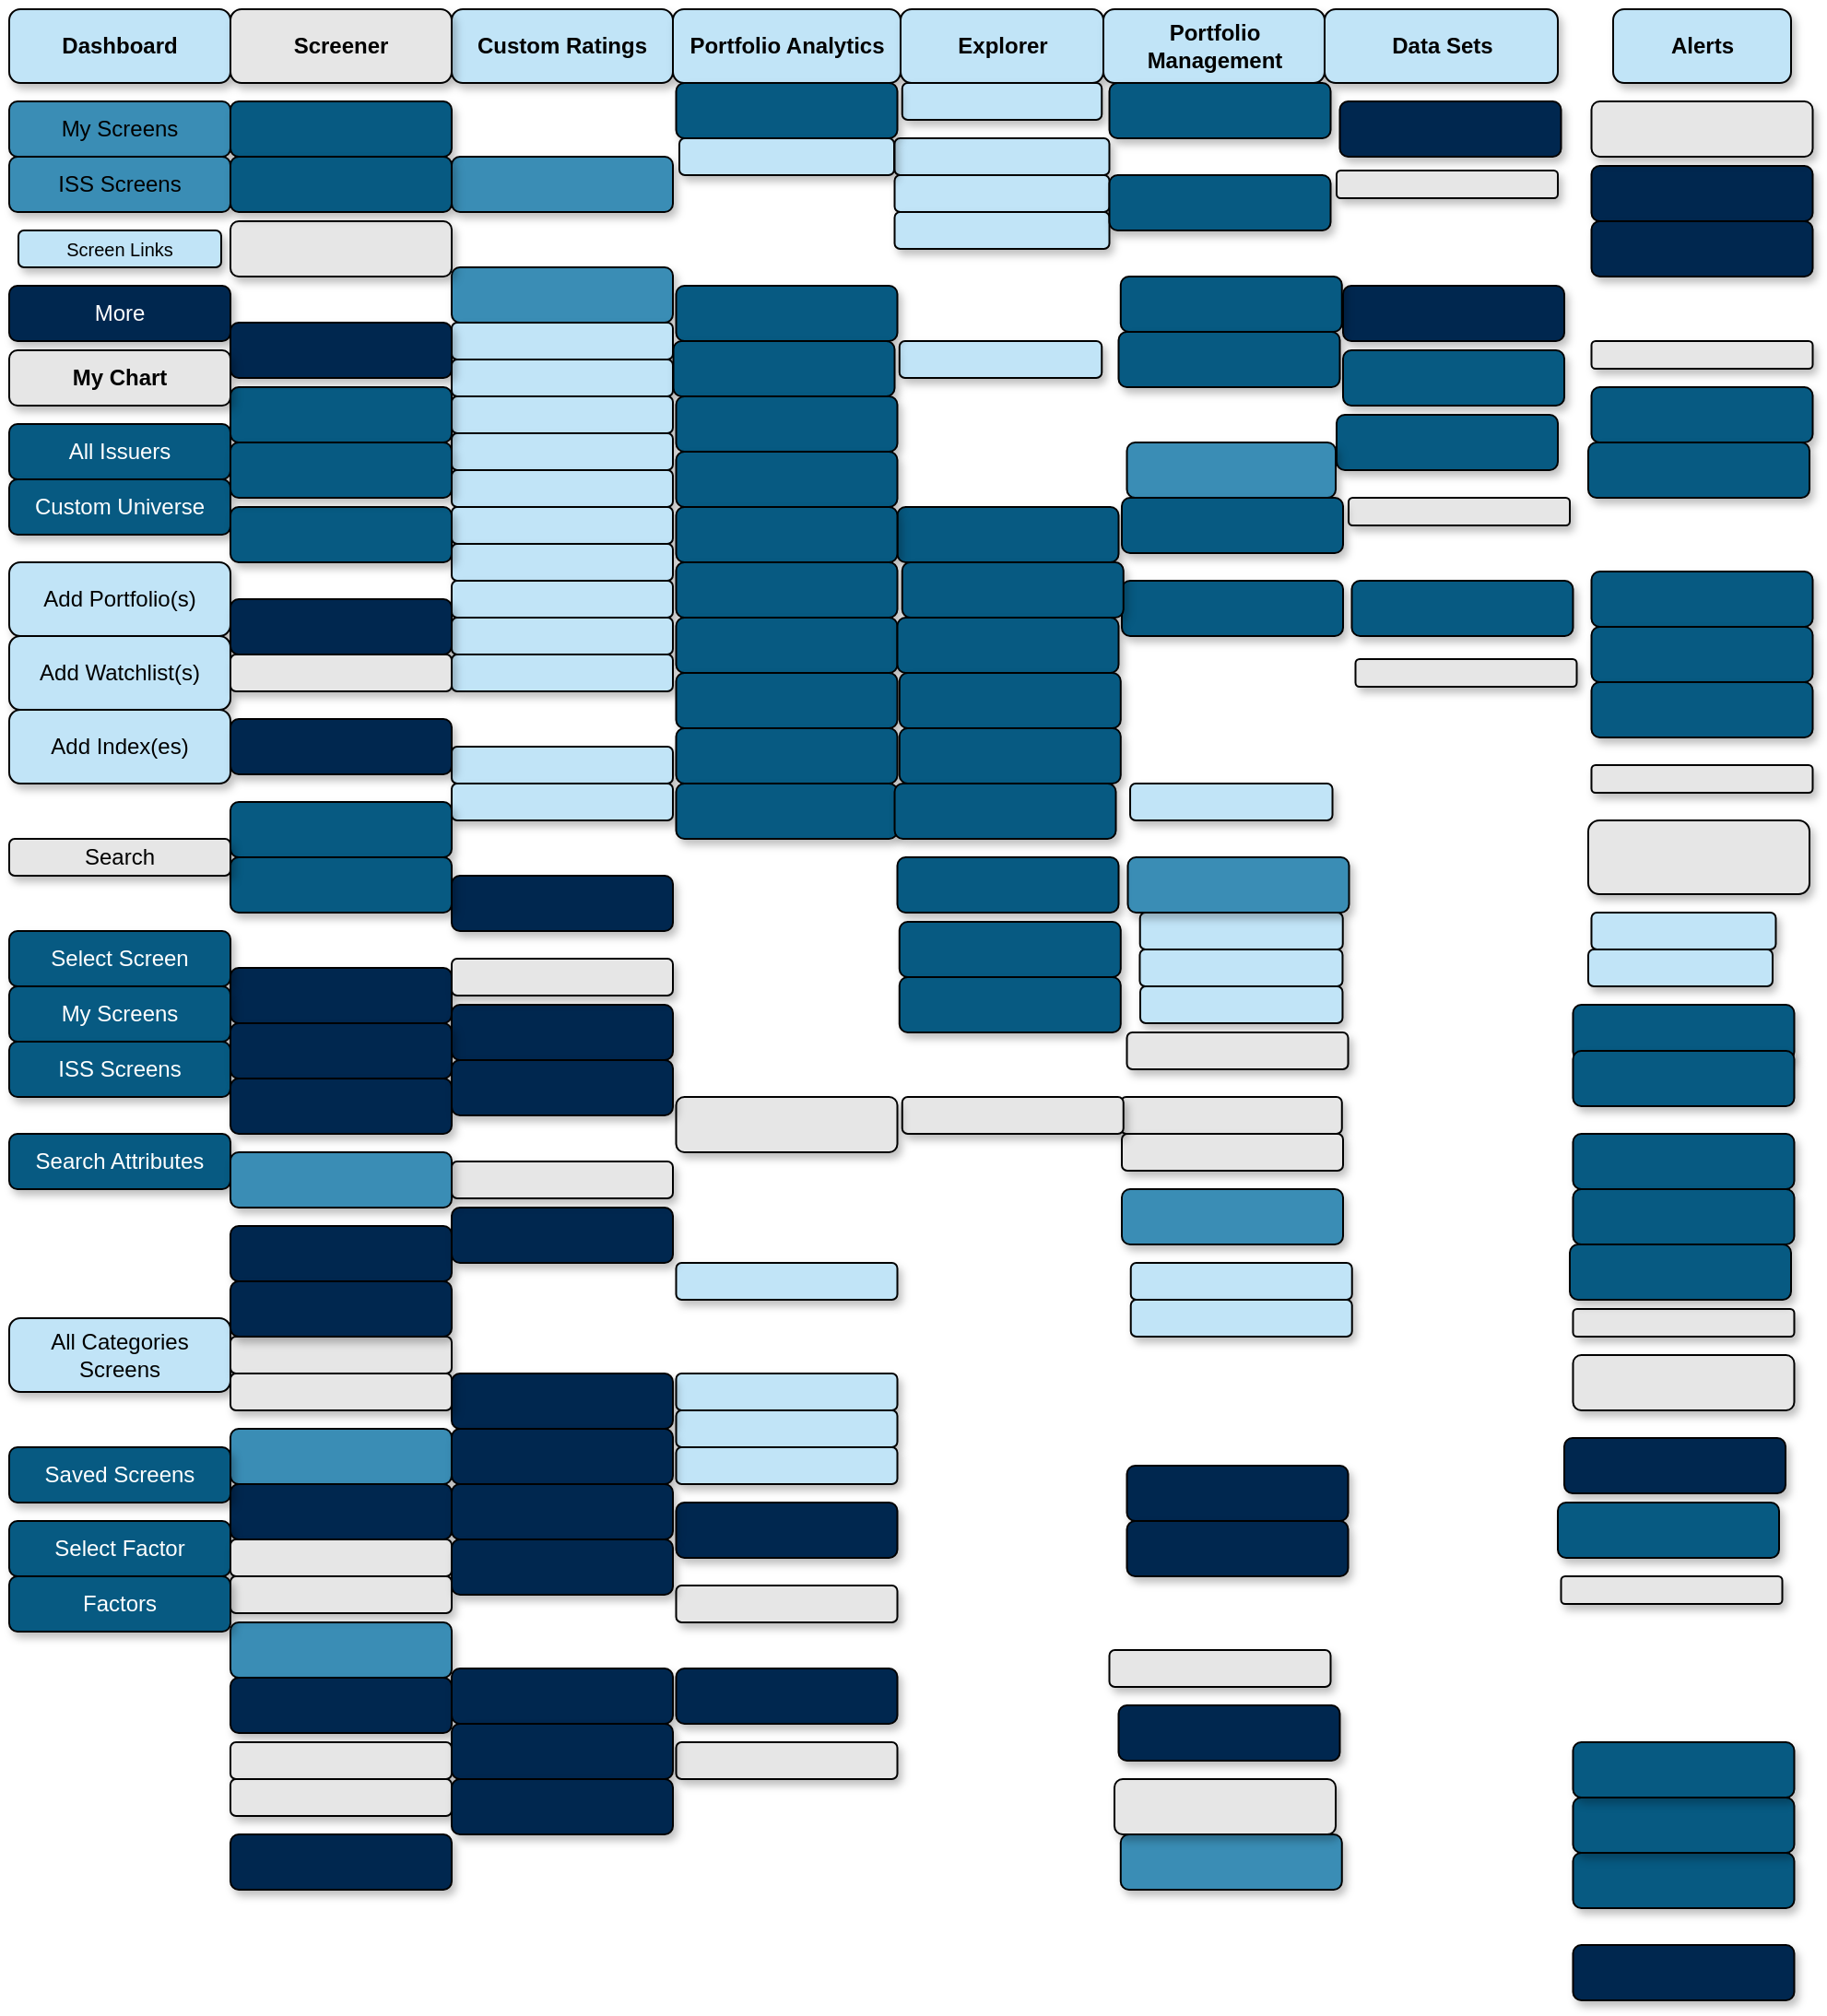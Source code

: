 <mxfile version="14.8.5" type="github">
  <diagram id="C5RBs43oDa-KdzZeNtuy" name="Page-1">
    <mxGraphModel dx="1138" dy="610" grid="1" gridSize="10" guides="1" tooltips="1" connect="1" arrows="1" fold="1" page="1" pageScale="1" pageWidth="827" pageHeight="1169" math="0" shadow="0">
      <root>
        <mxCell id="WIyWlLk6GJQsqaUBKTNV-0" />
        <mxCell id="WIyWlLk6GJQsqaUBKTNV-1" parent="WIyWlLk6GJQsqaUBKTNV-0" />
        <mxCell id="Q6NvDaof21Lmz1zF1uVE-48" value="" style="rounded=1;whiteSpace=wrap;html=1;shadow=1;fillColor=#3a8db5;" vertex="1" parent="WIyWlLk6GJQsqaUBKTNV-1">
          <mxGeometry x="260" y="160" width="120" height="30" as="geometry" />
        </mxCell>
        <mxCell id="Q6NvDaof21Lmz1zF1uVE-1" value="Dashboard" style="rounded=1;whiteSpace=wrap;html=1;fillColor=#c1e4f7;shadow=1;fontStyle=1" vertex="1" parent="WIyWlLk6GJQsqaUBKTNV-1">
          <mxGeometry x="20" y="20" width="120" height="40" as="geometry" />
        </mxCell>
        <mxCell id="Q6NvDaof21Lmz1zF1uVE-4" value="Custom Ratings" style="rounded=1;whiteSpace=wrap;html=1;fillColor=#c1e4f7;shadow=1;fontStyle=1" vertex="1" parent="WIyWlLk6GJQsqaUBKTNV-1">
          <mxGeometry x="260" y="20" width="120" height="40" as="geometry" />
        </mxCell>
        <mxCell id="Q6NvDaof21Lmz1zF1uVE-5" value="Portfolio Analytics" style="rounded=1;whiteSpace=wrap;html=1;fillColor=#c1e4f7;shadow=1;fontStyle=1" vertex="1" parent="WIyWlLk6GJQsqaUBKTNV-1">
          <mxGeometry x="380" y="20" width="123.5" height="40" as="geometry" />
        </mxCell>
        <mxCell id="Q6NvDaof21Lmz1zF1uVE-6" value="Explorer" style="rounded=1;whiteSpace=wrap;html=1;fillColor=#c1e4f7;shadow=1;fontStyle=1" vertex="1" parent="WIyWlLk6GJQsqaUBKTNV-1">
          <mxGeometry x="503.5" y="20" width="110" height="40" as="geometry" />
        </mxCell>
        <mxCell id="Q6NvDaof21Lmz1zF1uVE-7" value="Portfolio Management" style="rounded=1;whiteSpace=wrap;html=1;fillColor=#c1e4f7;shadow=1;fontStyle=1" vertex="1" parent="WIyWlLk6GJQsqaUBKTNV-1">
          <mxGeometry x="613.5" y="20" width="120" height="40" as="geometry" />
        </mxCell>
        <mxCell id="Q6NvDaof21Lmz1zF1uVE-8" value="Data Sets" style="rounded=1;whiteSpace=wrap;html=1;fillColor=#c1e4f7;shadow=1;fontStyle=1" vertex="1" parent="WIyWlLk6GJQsqaUBKTNV-1">
          <mxGeometry x="733.5" y="20" width="126.5" height="40" as="geometry" />
        </mxCell>
        <mxCell id="Q6NvDaof21Lmz1zF1uVE-9" value="Alerts" style="rounded=1;whiteSpace=wrap;html=1;fillColor=#c1e4f7;shadow=1;fontStyle=1" vertex="1" parent="WIyWlLk6GJQsqaUBKTNV-1">
          <mxGeometry x="890" y="20" width="96.5" height="40" as="geometry" />
        </mxCell>
        <mxCell id="Q6NvDaof21Lmz1zF1uVE-10" value="Screener" style="rounded=1;whiteSpace=wrap;html=1;shadow=1;fillColor=#E6E6E6;fontStyle=1" vertex="1" parent="WIyWlLk6GJQsqaUBKTNV-1">
          <mxGeometry x="140" y="20" width="120" height="40" as="geometry" />
        </mxCell>
        <mxCell id="Q6NvDaof21Lmz1zF1uVE-11" value="Add Portfolio(s)" style="rounded=1;whiteSpace=wrap;html=1;fillColor=#c1e4f7;shadow=1;" vertex="1" parent="WIyWlLk6GJQsqaUBKTNV-1">
          <mxGeometry x="20" y="320" width="120" height="40" as="geometry" />
        </mxCell>
        <mxCell id="Q6NvDaof21Lmz1zF1uVE-13" value="Add Watchlist(s)" style="rounded=1;whiteSpace=wrap;html=1;fillColor=#c1e4f7;shadow=1;" vertex="1" parent="WIyWlLk6GJQsqaUBKTNV-1">
          <mxGeometry x="20" y="360" width="120" height="40" as="geometry" />
        </mxCell>
        <mxCell id="Q6NvDaof21Lmz1zF1uVE-14" value="All Categories Screens" style="rounded=1;whiteSpace=wrap;html=1;fillColor=#c1e4f7;shadow=1;" vertex="1" parent="WIyWlLk6GJQsqaUBKTNV-1">
          <mxGeometry x="20" y="730" width="120" height="40" as="geometry" />
        </mxCell>
        <mxCell id="Q6NvDaof21Lmz1zF1uVE-15" value="Screen Links" style="rounded=1;whiteSpace=wrap;html=1;fillColor=#c1e4f7;shadow=1;fontSize=10;" vertex="1" parent="WIyWlLk6GJQsqaUBKTNV-1">
          <mxGeometry x="25" y="140" width="110" height="20" as="geometry" />
        </mxCell>
        <mxCell id="Q6NvDaof21Lmz1zF1uVE-16" value="" style="rounded=1;whiteSpace=wrap;html=1;fillColor=#c1e4f7;shadow=1;" vertex="1" parent="WIyWlLk6GJQsqaUBKTNV-1">
          <mxGeometry x="260" y="190" width="120" height="20" as="geometry" />
        </mxCell>
        <mxCell id="Q6NvDaof21Lmz1zF1uVE-17" value="" style="rounded=1;whiteSpace=wrap;html=1;fillColor=#c1e4f7;shadow=1;" vertex="1" parent="WIyWlLk6GJQsqaUBKTNV-1">
          <mxGeometry x="260" y="210" width="120" height="20" as="geometry" />
        </mxCell>
        <mxCell id="Q6NvDaof21Lmz1zF1uVE-20" value="" style="rounded=1;whiteSpace=wrap;html=1;fillColor=#c1e4f7;shadow=1;" vertex="1" parent="WIyWlLk6GJQsqaUBKTNV-1">
          <mxGeometry x="260" y="420" width="120" height="20" as="geometry" />
        </mxCell>
        <mxCell id="Q6NvDaof21Lmz1zF1uVE-27" value="" style="rounded=1;whiteSpace=wrap;html=1;fillColor=#c1e4f7;shadow=1;" vertex="1" parent="WIyWlLk6GJQsqaUBKTNV-1">
          <mxGeometry x="260" y="230" width="120" height="20" as="geometry" />
        </mxCell>
        <mxCell id="Q6NvDaof21Lmz1zF1uVE-26" value="" style="rounded=1;whiteSpace=wrap;html=1;fillColor=#c1e4f7;shadow=1;" vertex="1" parent="WIyWlLk6GJQsqaUBKTNV-1">
          <mxGeometry x="260" y="250" width="120" height="20" as="geometry" />
        </mxCell>
        <mxCell id="Q6NvDaof21Lmz1zF1uVE-18" value="" style="rounded=1;whiteSpace=wrap;html=1;fillColor=#c1e4f7;shadow=1;" vertex="1" parent="WIyWlLk6GJQsqaUBKTNV-1">
          <mxGeometry x="260" y="270" width="120" height="20" as="geometry" />
        </mxCell>
        <mxCell id="Q6NvDaof21Lmz1zF1uVE-25" value="" style="rounded=1;whiteSpace=wrap;html=1;fillColor=#c1e4f7;shadow=1;" vertex="1" parent="WIyWlLk6GJQsqaUBKTNV-1">
          <mxGeometry x="260" y="290" width="120" height="20" as="geometry" />
        </mxCell>
        <mxCell id="Q6NvDaof21Lmz1zF1uVE-24" value="" style="rounded=1;whiteSpace=wrap;html=1;fillColor=#c1e4f7;shadow=1;" vertex="1" parent="WIyWlLk6GJQsqaUBKTNV-1">
          <mxGeometry x="260" y="310" width="120" height="20" as="geometry" />
        </mxCell>
        <mxCell id="Q6NvDaof21Lmz1zF1uVE-23" value="" style="rounded=1;whiteSpace=wrap;html=1;fillColor=#c1e4f7;shadow=1;" vertex="1" parent="WIyWlLk6GJQsqaUBKTNV-1">
          <mxGeometry x="260" y="330" width="120" height="20" as="geometry" />
        </mxCell>
        <mxCell id="Q6NvDaof21Lmz1zF1uVE-22" value="" style="rounded=1;whiteSpace=wrap;html=1;fillColor=#c1e4f7;shadow=1;" vertex="1" parent="WIyWlLk6GJQsqaUBKTNV-1">
          <mxGeometry x="260" y="350" width="120" height="20" as="geometry" />
        </mxCell>
        <mxCell id="Q6NvDaof21Lmz1zF1uVE-21" value="" style="rounded=1;whiteSpace=wrap;html=1;fillColor=#c1e4f7;shadow=1;" vertex="1" parent="WIyWlLk6GJQsqaUBKTNV-1">
          <mxGeometry x="260" y="370" width="120" height="20" as="geometry" />
        </mxCell>
        <mxCell id="Q6NvDaof21Lmz1zF1uVE-31" value="" style="rounded=1;whiteSpace=wrap;html=1;fillColor=#c1e4f7;shadow=1;" vertex="1" parent="WIyWlLk6GJQsqaUBKTNV-1">
          <mxGeometry x="381.75" y="760" width="120" height="20" as="geometry" />
        </mxCell>
        <mxCell id="Q6NvDaof21Lmz1zF1uVE-32" value="" style="rounded=1;whiteSpace=wrap;html=1;fillColor=#c1e4f7;shadow=1;" vertex="1" parent="WIyWlLk6GJQsqaUBKTNV-1">
          <mxGeometry x="381.75" y="700" width="120" height="20" as="geometry" />
        </mxCell>
        <mxCell id="Q6NvDaof21Lmz1zF1uVE-30" value="" style="rounded=1;whiteSpace=wrap;html=1;fillColor=#c1e4f7;shadow=1;" vertex="1" parent="WIyWlLk6GJQsqaUBKTNV-1">
          <mxGeometry x="381.75" y="780" width="120" height="20" as="geometry" />
        </mxCell>
        <mxCell id="Q6NvDaof21Lmz1zF1uVE-29" value="" style="rounded=1;whiteSpace=wrap;html=1;fillColor=#c1e4f7;shadow=1;" vertex="1" parent="WIyWlLk6GJQsqaUBKTNV-1">
          <mxGeometry x="381.75" y="800" width="120" height="20" as="geometry" />
        </mxCell>
        <mxCell id="Q6NvDaof21Lmz1zF1uVE-36" value="" style="rounded=1;whiteSpace=wrap;html=1;fillColor=#c1e4f7;shadow=1;" vertex="1" parent="WIyWlLk6GJQsqaUBKTNV-1">
          <mxGeometry x="504.38" y="60" width="108.25" height="20" as="geometry" />
        </mxCell>
        <mxCell id="Q6NvDaof21Lmz1zF1uVE-37" value="" style="rounded=1;whiteSpace=wrap;html=1;fillColor=#c1e4f7;shadow=1;" vertex="1" parent="WIyWlLk6GJQsqaUBKTNV-1">
          <mxGeometry x="502.89" y="200" width="109.74" height="20" as="geometry" />
        </mxCell>
        <mxCell id="Q6NvDaof21Lmz1zF1uVE-35" value="" style="rounded=1;whiteSpace=wrap;html=1;fillColor=#c1e4f7;shadow=1;" vertex="1" parent="WIyWlLk6GJQsqaUBKTNV-1">
          <mxGeometry x="500.25" y="90" width="116.5" height="20" as="geometry" />
        </mxCell>
        <mxCell id="Q6NvDaof21Lmz1zF1uVE-38" value="" style="rounded=1;whiteSpace=wrap;html=1;fillColor=#c1e4f7;shadow=1;" vertex="1" parent="WIyWlLk6GJQsqaUBKTNV-1">
          <mxGeometry x="628.02" y="440" width="109.74" height="20" as="geometry" />
        </mxCell>
        <mxCell id="Q6NvDaof21Lmz1zF1uVE-39" value="" style="rounded=1;whiteSpace=wrap;html=1;fillColor=#c1e4f7;shadow=1;" vertex="1" parent="WIyWlLk6GJQsqaUBKTNV-1">
          <mxGeometry x="633.37" y="510" width="110" height="20" as="geometry" />
        </mxCell>
        <mxCell id="Q6NvDaof21Lmz1zF1uVE-40" value="" style="rounded=1;whiteSpace=wrap;html=1;fillColor=#c1e4f7;shadow=1;" vertex="1" parent="WIyWlLk6GJQsqaUBKTNV-1">
          <mxGeometry x="633.24" y="530" width="110" height="20" as="geometry" />
        </mxCell>
        <mxCell id="Q6NvDaof21Lmz1zF1uVE-41" value="" style="rounded=1;whiteSpace=wrap;html=1;fillColor=#c1e4f7;shadow=1;" vertex="1" parent="WIyWlLk6GJQsqaUBKTNV-1">
          <mxGeometry x="633.5" y="550" width="109.74" height="20" as="geometry" />
        </mxCell>
        <mxCell id="Q6NvDaof21Lmz1zF1uVE-42" value="" style="rounded=1;whiteSpace=wrap;html=1;fillColor=#c1e4f7;shadow=1;" vertex="1" parent="WIyWlLk6GJQsqaUBKTNV-1">
          <mxGeometry x="628.37" y="700" width="120" height="20" as="geometry" />
        </mxCell>
        <mxCell id="Q6NvDaof21Lmz1zF1uVE-43" value="" style="rounded=1;whiteSpace=wrap;html=1;fillColor=#c1e4f7;shadow=1;" vertex="1" parent="WIyWlLk6GJQsqaUBKTNV-1">
          <mxGeometry x="628.37" y="720" width="120" height="20" as="geometry" />
        </mxCell>
        <mxCell id="Q6NvDaof21Lmz1zF1uVE-34" value="" style="rounded=1;whiteSpace=wrap;html=1;fillColor=#c1e4f7;shadow=1;" vertex="1" parent="WIyWlLk6GJQsqaUBKTNV-1">
          <mxGeometry x="500.26" y="110" width="116.5" height="20" as="geometry" />
        </mxCell>
        <mxCell id="Q6NvDaof21Lmz1zF1uVE-33" value="" style="rounded=1;whiteSpace=wrap;html=1;fillColor=#c1e4f7;shadow=1;" vertex="1" parent="WIyWlLk6GJQsqaUBKTNV-1">
          <mxGeometry x="500.26" y="130" width="116.5" height="20" as="geometry" />
        </mxCell>
        <mxCell id="Q6NvDaof21Lmz1zF1uVE-19" value="" style="rounded=1;whiteSpace=wrap;html=1;fillColor=#c1e4f7;shadow=1;" vertex="1" parent="WIyWlLk6GJQsqaUBKTNV-1">
          <mxGeometry x="260" y="440" width="120" height="20" as="geometry" />
        </mxCell>
        <mxCell id="Q6NvDaof21Lmz1zF1uVE-44" value="" style="rounded=1;whiteSpace=wrap;html=1;fillColor=#c1e4f7;shadow=1;" vertex="1" parent="WIyWlLk6GJQsqaUBKTNV-1">
          <mxGeometry x="878.24" y="510" width="100" height="20" as="geometry" />
        </mxCell>
        <mxCell id="Q6NvDaof21Lmz1zF1uVE-45" value="" style="rounded=1;whiteSpace=wrap;html=1;fillColor=#c1e4f7;shadow=1;" vertex="1" parent="WIyWlLk6GJQsqaUBKTNV-1">
          <mxGeometry x="876.5" y="530" width="100" height="20" as="geometry" />
        </mxCell>
        <mxCell id="Q6NvDaof21Lmz1zF1uVE-12" value="Add Index(es)" style="rounded=1;whiteSpace=wrap;html=1;fillColor=#c1e4f7;shadow=1;" vertex="1" parent="WIyWlLk6GJQsqaUBKTNV-1">
          <mxGeometry x="20" y="400" width="120" height="40" as="geometry" />
        </mxCell>
        <mxCell id="Q6NvDaof21Lmz1zF1uVE-46" value="My Screens" style="rounded=1;whiteSpace=wrap;html=1;shadow=1;fillColor=#3a8db5;" vertex="1" parent="WIyWlLk6GJQsqaUBKTNV-1">
          <mxGeometry x="20" y="70" width="120" height="30" as="geometry" />
        </mxCell>
        <mxCell id="Q6NvDaof21Lmz1zF1uVE-47" value="ISS Screens" style="rounded=1;whiteSpace=wrap;html=1;shadow=1;fillColor=#3a8db5;" vertex="1" parent="WIyWlLk6GJQsqaUBKTNV-1">
          <mxGeometry x="20" y="100" width="120" height="30" as="geometry" />
        </mxCell>
        <mxCell id="Q6NvDaof21Lmz1zF1uVE-49" value="" style="rounded=1;whiteSpace=wrap;html=1;shadow=1;fillColor=#3a8db5;" vertex="1" parent="WIyWlLk6GJQsqaUBKTNV-1">
          <mxGeometry x="260" y="100" width="120" height="30" as="geometry" />
        </mxCell>
        <mxCell id="Q6NvDaof21Lmz1zF1uVE-50" value="" style="rounded=1;whiteSpace=wrap;html=1;shadow=1;fillColor=#3a8db5;" vertex="1" parent="WIyWlLk6GJQsqaUBKTNV-1">
          <mxGeometry x="140" y="895" width="120" height="30" as="geometry" />
        </mxCell>
        <mxCell id="Q6NvDaof21Lmz1zF1uVE-51" value="" style="rounded=1;whiteSpace=wrap;html=1;shadow=1;fillColor=#3a8db5;" vertex="1" parent="WIyWlLk6GJQsqaUBKTNV-1">
          <mxGeometry x="140" y="790" width="120" height="30" as="geometry" />
        </mxCell>
        <mxCell id="Q6NvDaof21Lmz1zF1uVE-53" value="" style="rounded=1;whiteSpace=wrap;html=1;shadow=1;fillColor=#3a8db5;" vertex="1" parent="WIyWlLk6GJQsqaUBKTNV-1">
          <mxGeometry x="622.89" y="1010" width="120" height="30" as="geometry" />
        </mxCell>
        <mxCell id="Q6NvDaof21Lmz1zF1uVE-54" value="" style="rounded=1;whiteSpace=wrap;html=1;shadow=1;fillColor=#3a8db5;" vertex="1" parent="WIyWlLk6GJQsqaUBKTNV-1">
          <mxGeometry x="623.5" y="660" width="120" height="30" as="geometry" />
        </mxCell>
        <mxCell id="Q6NvDaof21Lmz1zF1uVE-55" value="" style="rounded=1;whiteSpace=wrap;html=1;shadow=1;fillColor=#3a8db5;" vertex="1" parent="WIyWlLk6GJQsqaUBKTNV-1">
          <mxGeometry x="626.75" y="480" width="120" height="30" as="geometry" />
        </mxCell>
        <mxCell id="Q6NvDaof21Lmz1zF1uVE-57" value="More" style="rounded=1;whiteSpace=wrap;html=1;shadow=1;fillColor=#00274f;fontColor=#FFFFFF;" vertex="1" parent="WIyWlLk6GJQsqaUBKTNV-1">
          <mxGeometry x="20" y="170" width="120" height="30" as="geometry" />
        </mxCell>
        <mxCell id="Q6NvDaof21Lmz1zF1uVE-60" value="" style="rounded=1;whiteSpace=wrap;html=1;shadow=1;fillColor=#00274f;fontColor=#FFFFFF;" vertex="1" parent="WIyWlLk6GJQsqaUBKTNV-1">
          <mxGeometry x="140" y="680" width="120" height="30" as="geometry" />
        </mxCell>
        <mxCell id="Q6NvDaof21Lmz1zF1uVE-61" value="" style="rounded=1;whiteSpace=wrap;html=1;shadow=1;fillColor=#00274f;fontColor=#FFFFFF;" vertex="1" parent="WIyWlLk6GJQsqaUBKTNV-1">
          <mxGeometry x="140" y="820" width="120" height="30" as="geometry" />
        </mxCell>
        <mxCell id="Q6NvDaof21Lmz1zF1uVE-62" value="" style="rounded=1;whiteSpace=wrap;html=1;shadow=1;fillColor=#00274f;fontColor=#FFFFFF;" vertex="1" parent="WIyWlLk6GJQsqaUBKTNV-1">
          <mxGeometry x="140" y="1010" width="120" height="30" as="geometry" />
        </mxCell>
        <mxCell id="Q6NvDaof21Lmz1zF1uVE-63" value="" style="rounded=1;whiteSpace=wrap;html=1;shadow=1;fillColor=#00274f;fontColor=#FFFFFF;" vertex="1" parent="WIyWlLk6GJQsqaUBKTNV-1">
          <mxGeometry x="140" y="925" width="120" height="30" as="geometry" />
        </mxCell>
        <mxCell id="Q6NvDaof21Lmz1zF1uVE-64" value="" style="rounded=1;whiteSpace=wrap;html=1;shadow=1;fillColor=#00274f;fontColor=#FFFFFF;" vertex="1" parent="WIyWlLk6GJQsqaUBKTNV-1">
          <mxGeometry x="140" y="540" width="120" height="30" as="geometry" />
        </mxCell>
        <mxCell id="Q6NvDaof21Lmz1zF1uVE-67" value="" style="rounded=1;whiteSpace=wrap;html=1;shadow=1;fillColor=#00274f;fontColor=#FFFFFF;" vertex="1" parent="WIyWlLk6GJQsqaUBKTNV-1">
          <mxGeometry x="140" y="340" width="120" height="30" as="geometry" />
        </mxCell>
        <mxCell id="Q6NvDaof21Lmz1zF1uVE-68" value="" style="rounded=1;whiteSpace=wrap;html=1;shadow=1;fillColor=#00274f;fontColor=#FFFFFF;" vertex="1" parent="WIyWlLk6GJQsqaUBKTNV-1">
          <mxGeometry x="140" y="190" width="120" height="30" as="geometry" />
        </mxCell>
        <mxCell id="Q6NvDaof21Lmz1zF1uVE-71" value="" style="rounded=1;whiteSpace=wrap;html=1;shadow=1;fillColor=#00274f;fontColor=#FFFFFF;" vertex="1" parent="WIyWlLk6GJQsqaUBKTNV-1">
          <mxGeometry x="260" y="920" width="120" height="30" as="geometry" />
        </mxCell>
        <mxCell id="Q6NvDaof21Lmz1zF1uVE-75" value="" style="rounded=1;whiteSpace=wrap;html=1;shadow=1;fillColor=#00274f;fontColor=#FFFFFF;" vertex="1" parent="WIyWlLk6GJQsqaUBKTNV-1">
          <mxGeometry x="260" y="760" width="120" height="30" as="geometry" />
        </mxCell>
        <mxCell id="Q6NvDaof21Lmz1zF1uVE-76" value="" style="rounded=1;whiteSpace=wrap;html=1;shadow=1;fillColor=#00274f;fontColor=#FFFFFF;" vertex="1" parent="WIyWlLk6GJQsqaUBKTNV-1">
          <mxGeometry x="260" y="670" width="120" height="30" as="geometry" />
        </mxCell>
        <mxCell id="Q6NvDaof21Lmz1zF1uVE-78" value="" style="rounded=1;whiteSpace=wrap;html=1;shadow=1;fillColor=#00274f;fontColor=#FFFFFF;" vertex="1" parent="WIyWlLk6GJQsqaUBKTNV-1">
          <mxGeometry x="260" y="560" width="120" height="30" as="geometry" />
        </mxCell>
        <mxCell id="Q6NvDaof21Lmz1zF1uVE-79" value="" style="rounded=1;whiteSpace=wrap;html=1;shadow=1;fillColor=#00274f;fontColor=#FFFFFF;" vertex="1" parent="WIyWlLk6GJQsqaUBKTNV-1">
          <mxGeometry x="260" y="490" width="120" height="30" as="geometry" />
        </mxCell>
        <mxCell id="Q6NvDaof21Lmz1zF1uVE-80" value="" style="rounded=1;whiteSpace=wrap;html=1;shadow=1;fillColor=#00274f;fontColor=#FFFFFF;" vertex="1" parent="WIyWlLk6GJQsqaUBKTNV-1">
          <mxGeometry x="381.75" y="920" width="120" height="30" as="geometry" />
        </mxCell>
        <mxCell id="Q6NvDaof21Lmz1zF1uVE-81" value="" style="rounded=1;whiteSpace=wrap;html=1;shadow=1;fillColor=#00274f;fontColor=#FFFFFF;" vertex="1" parent="WIyWlLk6GJQsqaUBKTNV-1">
          <mxGeometry x="381.75" y="830" width="120" height="30" as="geometry" />
        </mxCell>
        <mxCell id="Q6NvDaof21Lmz1zF1uVE-82" value="" style="rounded=1;whiteSpace=wrap;html=1;shadow=1;fillColor=#00274f;fontColor=#FFFFFF;" vertex="1" parent="WIyWlLk6GJQsqaUBKTNV-1">
          <mxGeometry x="621.75" y="940" width="120" height="30" as="geometry" />
        </mxCell>
        <mxCell id="Q6NvDaof21Lmz1zF1uVE-84" value="" style="rounded=1;whiteSpace=wrap;html=1;shadow=1;fillColor=#00274f;fontColor=#FFFFFF;" vertex="1" parent="WIyWlLk6GJQsqaUBKTNV-1">
          <mxGeometry x="626.26" y="810" width="120" height="30" as="geometry" />
        </mxCell>
        <mxCell id="Q6NvDaof21Lmz1zF1uVE-85" value="" style="rounded=1;whiteSpace=wrap;html=1;shadow=1;fillColor=#00274f;fontColor=#FFFFFF;" vertex="1" parent="WIyWlLk6GJQsqaUBKTNV-1">
          <mxGeometry x="743.5" y="170" width="120" height="30" as="geometry" />
        </mxCell>
        <mxCell id="Q6NvDaof21Lmz1zF1uVE-86" value="" style="rounded=1;whiteSpace=wrap;html=1;shadow=1;fillColor=#00274f;fontColor=#FFFFFF;" vertex="1" parent="WIyWlLk6GJQsqaUBKTNV-1">
          <mxGeometry x="741.75" y="70" width="120" height="30" as="geometry" />
        </mxCell>
        <mxCell id="Q6NvDaof21Lmz1zF1uVE-88" value="" style="rounded=1;whiteSpace=wrap;html=1;shadow=1;fillColor=#00274f;fontColor=#FFFFFF;" vertex="1" parent="WIyWlLk6GJQsqaUBKTNV-1">
          <mxGeometry x="878.25" y="105" width="120" height="30" as="geometry" />
        </mxCell>
        <mxCell id="Q6NvDaof21Lmz1zF1uVE-89" value="" style="rounded=1;whiteSpace=wrap;html=1;shadow=1;fillColor=#00274f;fontColor=#FFFFFF;" vertex="1" parent="WIyWlLk6GJQsqaUBKTNV-1">
          <mxGeometry x="863.5" y="795" width="120" height="30" as="geometry" />
        </mxCell>
        <mxCell id="Q6NvDaof21Lmz1zF1uVE-90" value="" style="rounded=1;whiteSpace=wrap;html=1;shadow=1;fillColor=#00274f;fontColor=#FFFFFF;" vertex="1" parent="WIyWlLk6GJQsqaUBKTNV-1">
          <mxGeometry x="868.24" y="1070" width="120" height="30" as="geometry" />
        </mxCell>
        <mxCell id="Q6NvDaof21Lmz1zF1uVE-92" value="All Issuers" style="rounded=1;whiteSpace=wrap;html=1;shadow=1;fillColor=#075a82;fontColor=#FFFFFF;" vertex="1" parent="WIyWlLk6GJQsqaUBKTNV-1">
          <mxGeometry x="20" y="245" width="120" height="30" as="geometry" />
        </mxCell>
        <mxCell id="Q6NvDaof21Lmz1zF1uVE-93" value="Custom Universe" style="rounded=1;whiteSpace=wrap;html=1;shadow=1;fillColor=#075a82;fontColor=#FFFFFF;" vertex="1" parent="WIyWlLk6GJQsqaUBKTNV-1">
          <mxGeometry x="20" y="275" width="120" height="30" as="geometry" />
        </mxCell>
        <mxCell id="Q6NvDaof21Lmz1zF1uVE-95" value="" style="rounded=1;whiteSpace=wrap;html=1;shadow=1;fillColor=#075a82;fontColor=#FFFFFF;" vertex="1" parent="WIyWlLk6GJQsqaUBKTNV-1">
          <mxGeometry x="501.75" y="480" width="120" height="30" as="geometry" />
        </mxCell>
        <mxCell id="Q6NvDaof21Lmz1zF1uVE-96" value="" style="rounded=1;whiteSpace=wrap;html=1;shadow=1;fillColor=#075a82;fontColor=#FFFFFF;" vertex="1" parent="WIyWlLk6GJQsqaUBKTNV-1">
          <mxGeometry x="502.89" y="515" width="120" height="30" as="geometry" />
        </mxCell>
        <mxCell id="Q6NvDaof21Lmz1zF1uVE-101" value="" style="rounded=1;whiteSpace=wrap;html=1;shadow=1;fillColor=#075a82;fontColor=#FFFFFF;" vertex="1" parent="WIyWlLk6GJQsqaUBKTNV-1">
          <mxGeometry x="501.75" y="290" width="120" height="30" as="geometry" />
        </mxCell>
        <mxCell id="Q6NvDaof21Lmz1zF1uVE-111" value="" style="rounded=1;whiteSpace=wrap;html=1;shadow=1;fillColor=#075a82;fontColor=#FFFFFF;" vertex="1" parent="WIyWlLk6GJQsqaUBKTNV-1">
          <mxGeometry x="381.75" y="170" width="120" height="30" as="geometry" />
        </mxCell>
        <mxCell id="Q6NvDaof21Lmz1zF1uVE-112" value="" style="rounded=1;whiteSpace=wrap;html=1;shadow=1;fillColor=#075a82;fontColor=#FFFFFF;" vertex="1" parent="WIyWlLk6GJQsqaUBKTNV-1">
          <mxGeometry x="381.75" y="60" width="120" height="30" as="geometry" />
        </mxCell>
        <mxCell id="Q6NvDaof21Lmz1zF1uVE-113" value="" style="rounded=1;whiteSpace=wrap;html=1;shadow=1;fillColor=#075a82;fontColor=#FFFFFF;" vertex="1" parent="WIyWlLk6GJQsqaUBKTNV-1">
          <mxGeometry x="140" y="290" width="120" height="30" as="geometry" />
        </mxCell>
        <mxCell id="Q6NvDaof21Lmz1zF1uVE-115" value="" style="rounded=1;whiteSpace=wrap;html=1;shadow=1;fillColor=#075a82;fontColor=#FFFFFF;" vertex="1" parent="WIyWlLk6GJQsqaUBKTNV-1">
          <mxGeometry x="140" y="225" width="120" height="30" as="geometry" />
        </mxCell>
        <mxCell id="Q6NvDaof21Lmz1zF1uVE-116" value="" style="rounded=1;whiteSpace=wrap;html=1;shadow=1;fillColor=#075a82;fontColor=#FFFFFF;" vertex="1" parent="WIyWlLk6GJQsqaUBKTNV-1">
          <mxGeometry x="140" y="450" width="120" height="30" as="geometry" />
        </mxCell>
        <mxCell id="Q6NvDaof21Lmz1zF1uVE-117" value="" style="rounded=1;whiteSpace=wrap;html=1;shadow=1;fillColor=#075a82;fontColor=#FFFFFF;" vertex="1" parent="WIyWlLk6GJQsqaUBKTNV-1">
          <mxGeometry x="140" y="480" width="120" height="30" as="geometry" />
        </mxCell>
        <mxCell id="Q6NvDaof21Lmz1zF1uVE-119" value="" style="rounded=1;whiteSpace=wrap;html=1;shadow=1;fillColor=#075a82;fontColor=#FFFFFF;" vertex="1" parent="WIyWlLk6GJQsqaUBKTNV-1">
          <mxGeometry x="140" y="70" width="120" height="30" as="geometry" />
        </mxCell>
        <mxCell id="Q6NvDaof21Lmz1zF1uVE-121" value="Select Factor" style="rounded=1;whiteSpace=wrap;html=1;shadow=1;fillColor=#075a82;fontColor=#FFFFFF;" vertex="1" parent="WIyWlLk6GJQsqaUBKTNV-1">
          <mxGeometry x="20" y="840" width="120" height="30" as="geometry" />
        </mxCell>
        <mxCell id="Q6NvDaof21Lmz1zF1uVE-122" value="Saved Screens" style="rounded=1;whiteSpace=wrap;html=1;shadow=1;fillColor=#075a82;fontColor=#FFFFFF;" vertex="1" parent="WIyWlLk6GJQsqaUBKTNV-1">
          <mxGeometry x="20" y="800" width="120" height="30" as="geometry" />
        </mxCell>
        <mxCell id="Q6NvDaof21Lmz1zF1uVE-123" value="Search Attributes" style="rounded=1;whiteSpace=wrap;html=1;shadow=1;fillColor=#075a82;fontColor=#FFFFFF;" vertex="1" parent="WIyWlLk6GJQsqaUBKTNV-1">
          <mxGeometry x="20" y="630" width="120" height="30" as="geometry" />
        </mxCell>
        <mxCell id="Q6NvDaof21Lmz1zF1uVE-126" value="Select Screen" style="rounded=1;whiteSpace=wrap;html=1;shadow=1;fillColor=#075a82;fontColor=#FFFFFF;" vertex="1" parent="WIyWlLk6GJQsqaUBKTNV-1">
          <mxGeometry x="20" y="520" width="120" height="30" as="geometry" />
        </mxCell>
        <mxCell id="Q6NvDaof21Lmz1zF1uVE-132" value="" style="rounded=1;whiteSpace=wrap;html=1;shadow=1;fillColor=#075a82;fontColor=#FFFFFF;" vertex="1" parent="WIyWlLk6GJQsqaUBKTNV-1">
          <mxGeometry x="616.76" y="60" width="120" height="30" as="geometry" />
        </mxCell>
        <mxCell id="Q6NvDaof21Lmz1zF1uVE-133" value="" style="rounded=1;whiteSpace=wrap;html=1;shadow=1;fillColor=#075a82;fontColor=#FFFFFF;" vertex="1" parent="WIyWlLk6GJQsqaUBKTNV-1">
          <mxGeometry x="616.75" y="110" width="120" height="30" as="geometry" />
        </mxCell>
        <mxCell id="Q6NvDaof21Lmz1zF1uVE-134" value="" style="rounded=1;whiteSpace=wrap;html=1;shadow=1;fillColor=#075a82;fontColor=#FFFFFF;" vertex="1" parent="WIyWlLk6GJQsqaUBKTNV-1">
          <mxGeometry x="622.89" y="165" width="120" height="30" as="geometry" />
        </mxCell>
        <mxCell id="Q6NvDaof21Lmz1zF1uVE-135" value="" style="rounded=1;whiteSpace=wrap;html=1;shadow=1;fillColor=#075a82;fontColor=#FFFFFF;" vertex="1" parent="WIyWlLk6GJQsqaUBKTNV-1">
          <mxGeometry x="621.75" y="195" width="120" height="30" as="geometry" />
        </mxCell>
        <mxCell id="Q6NvDaof21Lmz1zF1uVE-137" value="" style="rounded=1;whiteSpace=wrap;html=1;shadow=1;fillColor=#075a82;fontColor=#FFFFFF;" vertex="1" parent="WIyWlLk6GJQsqaUBKTNV-1">
          <mxGeometry x="623.5" y="330" width="120" height="30" as="geometry" />
        </mxCell>
        <mxCell id="Q6NvDaof21Lmz1zF1uVE-138" value="" style="rounded=1;whiteSpace=wrap;html=1;shadow=1;fillColor=#075a82;fontColor=#FFFFFF;" vertex="1" parent="WIyWlLk6GJQsqaUBKTNV-1">
          <mxGeometry x="743.5" y="205" width="120" height="30" as="geometry" />
        </mxCell>
        <mxCell id="Q6NvDaof21Lmz1zF1uVE-139" value="" style="rounded=1;whiteSpace=wrap;html=1;shadow=1;fillColor=#075a82;fontColor=#FFFFFF;" vertex="1" parent="WIyWlLk6GJQsqaUBKTNV-1">
          <mxGeometry x="740" y="240" width="120" height="30" as="geometry" />
        </mxCell>
        <mxCell id="Q6NvDaof21Lmz1zF1uVE-140" value="" style="rounded=1;whiteSpace=wrap;html=1;shadow=1;fillColor=#075a82;fontColor=#FFFFFF;" vertex="1" parent="WIyWlLk6GJQsqaUBKTNV-1">
          <mxGeometry x="748.24" y="330" width="120" height="30" as="geometry" />
        </mxCell>
        <mxCell id="Q6NvDaof21Lmz1zF1uVE-141" value="" style="rounded=1;whiteSpace=wrap;html=1;shadow=1;fillColor=#075a82;fontColor=#FFFFFF;" vertex="1" parent="WIyWlLk6GJQsqaUBKTNV-1">
          <mxGeometry x="868.24" y="1020" width="120" height="30" as="geometry" />
        </mxCell>
        <mxCell id="Q6NvDaof21Lmz1zF1uVE-142" value="" style="rounded=1;whiteSpace=wrap;html=1;shadow=1;fillColor=#075a82;fontColor=#FFFFFF;" vertex="1" parent="WIyWlLk6GJQsqaUBKTNV-1">
          <mxGeometry x="868.24" y="990" width="120" height="30" as="geometry" />
        </mxCell>
        <mxCell id="Q6NvDaof21Lmz1zF1uVE-143" value="" style="rounded=1;whiteSpace=wrap;html=1;shadow=1;fillColor=#075a82;fontColor=#FFFFFF;" vertex="1" parent="WIyWlLk6GJQsqaUBKTNV-1">
          <mxGeometry x="868.24" y="960" width="120" height="30" as="geometry" />
        </mxCell>
        <mxCell id="Q6NvDaof21Lmz1zF1uVE-144" value="" style="rounded=1;whiteSpace=wrap;html=1;shadow=1;fillColor=#075a82;fontColor=#FFFFFF;" vertex="1" parent="WIyWlLk6GJQsqaUBKTNV-1">
          <mxGeometry x="860" y="830" width="120" height="30" as="geometry" />
        </mxCell>
        <mxCell id="Q6NvDaof21Lmz1zF1uVE-147" value="" style="rounded=1;whiteSpace=wrap;html=1;shadow=1;fillColor=#075a82;fontColor=#FFFFFF;" vertex="1" parent="WIyWlLk6GJQsqaUBKTNV-1">
          <mxGeometry x="868.24" y="630" width="120" height="30" as="geometry" />
        </mxCell>
        <mxCell id="Q6NvDaof21Lmz1zF1uVE-149" value="" style="rounded=1;whiteSpace=wrap;html=1;shadow=1;fillColor=#075a82;fontColor=#FFFFFF;" vertex="1" parent="WIyWlLk6GJQsqaUBKTNV-1">
          <mxGeometry x="868.24" y="560" width="120" height="30" as="geometry" />
        </mxCell>
        <mxCell id="Q6NvDaof21Lmz1zF1uVE-152" value="" style="rounded=1;whiteSpace=wrap;html=1;shadow=1;fillColor=#075a82;fontColor=#FFFFFF;" vertex="1" parent="WIyWlLk6GJQsqaUBKTNV-1">
          <mxGeometry x="878.25" y="325" width="120" height="30" as="geometry" />
        </mxCell>
        <mxCell id="Q6NvDaof21Lmz1zF1uVE-154" value="" style="rounded=1;whiteSpace=wrap;html=1;shadow=1;fillColor=#075a82;fontColor=#FFFFFF;" vertex="1" parent="WIyWlLk6GJQsqaUBKTNV-1">
          <mxGeometry x="878.25" y="225" width="120" height="30" as="geometry" />
        </mxCell>
        <mxCell id="Q6NvDaof21Lmz1zF1uVE-155" value="" style="rounded=1;whiteSpace=wrap;html=1;shadow=1;fillColor=#E6E6E6;" vertex="1" parent="WIyWlLk6GJQsqaUBKTNV-1">
          <mxGeometry x="878.25" y="70" width="120" height="30" as="geometry" />
        </mxCell>
        <mxCell id="Q6NvDaof21Lmz1zF1uVE-156" value="" style="rounded=1;whiteSpace=wrap;html=1;shadow=1;fillColor=#E6E6E6;" vertex="1" parent="WIyWlLk6GJQsqaUBKTNV-1">
          <mxGeometry x="878.25" y="200" width="120" height="15" as="geometry" />
        </mxCell>
        <mxCell id="Q6NvDaof21Lmz1zF1uVE-157" value="" style="rounded=1;whiteSpace=wrap;html=1;shadow=1;fillColor=#E6E6E6;" vertex="1" parent="WIyWlLk6GJQsqaUBKTNV-1">
          <mxGeometry x="878.24" y="430" width="120" height="15" as="geometry" />
        </mxCell>
        <mxCell id="Q6NvDaof21Lmz1zF1uVE-158" value="" style="rounded=1;whiteSpace=wrap;html=1;shadow=1;fillColor=#E6E6E6;" vertex="1" parent="WIyWlLk6GJQsqaUBKTNV-1">
          <mxGeometry x="876.5" y="460" width="120" height="40" as="geometry" />
        </mxCell>
        <mxCell id="Q6NvDaof21Lmz1zF1uVE-159" value="" style="rounded=1;whiteSpace=wrap;html=1;shadow=1;fillColor=#E6E6E6;" vertex="1" parent="WIyWlLk6GJQsqaUBKTNV-1">
          <mxGeometry x="868.24" y="725" width="120" height="15" as="geometry" />
        </mxCell>
        <mxCell id="Q6NvDaof21Lmz1zF1uVE-160" value="" style="rounded=1;whiteSpace=wrap;html=1;shadow=1;fillColor=#E6E6E6;" vertex="1" parent="WIyWlLk6GJQsqaUBKTNV-1">
          <mxGeometry x="861.75" y="870" width="120" height="15" as="geometry" />
        </mxCell>
        <mxCell id="Q6NvDaof21Lmz1zF1uVE-161" value="" style="rounded=1;whiteSpace=wrap;html=1;shadow=1;fillColor=#E6E6E6;" vertex="1" parent="WIyWlLk6GJQsqaUBKTNV-1">
          <mxGeometry x="868.24" y="750" width="120" height="30" as="geometry" />
        </mxCell>
        <mxCell id="Q6NvDaof21Lmz1zF1uVE-162" value="" style="rounded=1;whiteSpace=wrap;html=1;shadow=1;fillColor=#E6E6E6;" vertex="1" parent="WIyWlLk6GJQsqaUBKTNV-1">
          <mxGeometry x="750.25" y="372.5" width="120" height="15" as="geometry" />
        </mxCell>
        <mxCell id="Q6NvDaof21Lmz1zF1uVE-163" value="" style="rounded=1;whiteSpace=wrap;html=1;shadow=1;fillColor=#E6E6E6;" vertex="1" parent="WIyWlLk6GJQsqaUBKTNV-1">
          <mxGeometry x="746.5" y="285" width="120" height="15" as="geometry" />
        </mxCell>
        <mxCell id="Q6NvDaof21Lmz1zF1uVE-164" value="" style="rounded=1;whiteSpace=wrap;html=1;shadow=1;fillColor=#E6E6E6;" vertex="1" parent="WIyWlLk6GJQsqaUBKTNV-1">
          <mxGeometry x="740" y="107.5" width="120" height="15" as="geometry" />
        </mxCell>
        <mxCell id="Q6NvDaof21Lmz1zF1uVE-165" value="" style="rounded=1;whiteSpace=wrap;html=1;shadow=1;fillColor=#3a8db5;" vertex="1" parent="WIyWlLk6GJQsqaUBKTNV-1">
          <mxGeometry x="626.26" y="255" width="113.25" height="30" as="geometry" />
        </mxCell>
        <mxCell id="Q6NvDaof21Lmz1zF1uVE-166" value="" style="rounded=1;whiteSpace=wrap;html=1;shadow=1;fillColor=#E6E6E6;" vertex="1" parent="WIyWlLk6GJQsqaUBKTNV-1">
          <mxGeometry x="619.51" y="980" width="120" height="30" as="geometry" />
        </mxCell>
        <mxCell id="Q6NvDaof21Lmz1zF1uVE-167" value="" style="rounded=1;whiteSpace=wrap;html=1;shadow=1;fillColor=#E6E6E6;" vertex="1" parent="WIyWlLk6GJQsqaUBKTNV-1">
          <mxGeometry x="616.75" y="910" width="120" height="20" as="geometry" />
        </mxCell>
        <mxCell id="Q6NvDaof21Lmz1zF1uVE-168" value="" style="rounded=1;whiteSpace=wrap;html=1;shadow=1;fillColor=#E6E6E6;" vertex="1" parent="WIyWlLk6GJQsqaUBKTNV-1">
          <mxGeometry x="626.26" y="575" width="120" height="20" as="geometry" />
        </mxCell>
        <mxCell id="Q6NvDaof21Lmz1zF1uVE-169" value="" style="rounded=1;whiteSpace=wrap;html=1;shadow=1;fillColor=#E6E6E6;" vertex="1" parent="WIyWlLk6GJQsqaUBKTNV-1">
          <mxGeometry x="622.89" y="610" width="120" height="20" as="geometry" />
        </mxCell>
        <mxCell id="Q6NvDaof21Lmz1zF1uVE-170" value="" style="rounded=1;whiteSpace=wrap;html=1;shadow=1;fillColor=#E6E6E6;" vertex="1" parent="WIyWlLk6GJQsqaUBKTNV-1">
          <mxGeometry x="623.5" y="630" width="120" height="20" as="geometry" />
        </mxCell>
        <mxCell id="Q6NvDaof21Lmz1zF1uVE-171" value="" style="rounded=1;whiteSpace=wrap;html=1;shadow=1;fillColor=#E6E6E6;" vertex="1" parent="WIyWlLk6GJQsqaUBKTNV-1">
          <mxGeometry x="504.38" y="610" width="120" height="20" as="geometry" />
        </mxCell>
        <mxCell id="Q6NvDaof21Lmz1zF1uVE-172" value="" style="rounded=1;whiteSpace=wrap;html=1;shadow=1;fillColor=#E6E6E6;" vertex="1" parent="WIyWlLk6GJQsqaUBKTNV-1">
          <mxGeometry x="381.75" y="960" width="120" height="20" as="geometry" />
        </mxCell>
        <mxCell id="Q6NvDaof21Lmz1zF1uVE-173" value="" style="rounded=1;whiteSpace=wrap;html=1;shadow=1;fillColor=#E6E6E6;" vertex="1" parent="WIyWlLk6GJQsqaUBKTNV-1">
          <mxGeometry x="381.75" y="610" width="120" height="30" as="geometry" />
        </mxCell>
        <mxCell id="Q6NvDaof21Lmz1zF1uVE-174" value="" style="rounded=1;whiteSpace=wrap;html=1;shadow=1;fillColor=#E6E6E6;" vertex="1" parent="WIyWlLk6GJQsqaUBKTNV-1">
          <mxGeometry x="381.75" y="875" width="120" height="20" as="geometry" />
        </mxCell>
        <mxCell id="Q6NvDaof21Lmz1zF1uVE-175" value="" style="rounded=1;whiteSpace=wrap;html=1;shadow=1;fillColor=#E6E6E6;" vertex="1" parent="WIyWlLk6GJQsqaUBKTNV-1">
          <mxGeometry x="260" y="645" width="120" height="20" as="geometry" />
        </mxCell>
        <mxCell id="Q6NvDaof21Lmz1zF1uVE-176" value="" style="rounded=1;whiteSpace=wrap;html=1;shadow=1;fillColor=#E6E6E6;" vertex="1" parent="WIyWlLk6GJQsqaUBKTNV-1">
          <mxGeometry x="260" y="535" width="120" height="20" as="geometry" />
        </mxCell>
        <mxCell id="Q6NvDaof21Lmz1zF1uVE-177" value="My Chart" style="rounded=1;whiteSpace=wrap;html=1;shadow=1;fillColor=#E6E6E6;fontStyle=1" vertex="1" parent="WIyWlLk6GJQsqaUBKTNV-1">
          <mxGeometry x="20" y="205" width="120" height="30" as="geometry" />
        </mxCell>
        <mxCell id="Q6NvDaof21Lmz1zF1uVE-178" value="Search" style="rounded=1;whiteSpace=wrap;html=1;shadow=1;fillColor=#E6E6E6;" vertex="1" parent="WIyWlLk6GJQsqaUBKTNV-1">
          <mxGeometry x="20" y="470" width="120" height="20" as="geometry" />
        </mxCell>
        <mxCell id="Q6NvDaof21Lmz1zF1uVE-179" value="" style="rounded=1;whiteSpace=wrap;html=1;shadow=1;fillColor=#E6E6E6;" vertex="1" parent="WIyWlLk6GJQsqaUBKTNV-1">
          <mxGeometry x="140" y="135" width="120" height="30" as="geometry" />
        </mxCell>
        <mxCell id="Q6NvDaof21Lmz1zF1uVE-180" value="" style="rounded=1;whiteSpace=wrap;html=1;shadow=1;fillColor=#E6E6E6;" vertex="1" parent="WIyWlLk6GJQsqaUBKTNV-1">
          <mxGeometry x="140" y="370" width="120" height="20" as="geometry" />
        </mxCell>
        <mxCell id="Q6NvDaof21Lmz1zF1uVE-182" value="" style="rounded=1;whiteSpace=wrap;html=1;shadow=1;fillColor=#E6E6E6;" vertex="1" parent="WIyWlLk6GJQsqaUBKTNV-1">
          <mxGeometry x="140" y="960" width="120" height="20" as="geometry" />
        </mxCell>
        <mxCell id="Q6NvDaof21Lmz1zF1uVE-184" value="" style="rounded=1;whiteSpace=wrap;html=1;shadow=1;fillColor=#E6E6E6;" vertex="1" parent="WIyWlLk6GJQsqaUBKTNV-1">
          <mxGeometry x="140" y="850" width="120" height="20" as="geometry" />
        </mxCell>
        <mxCell id="Q6NvDaof21Lmz1zF1uVE-186" value="" style="rounded=1;whiteSpace=wrap;html=1;shadow=1;fillColor=#E6E6E6;" vertex="1" parent="WIyWlLk6GJQsqaUBKTNV-1">
          <mxGeometry x="140" y="740" width="120" height="20" as="geometry" />
        </mxCell>
        <mxCell id="Q6NvDaof21Lmz1zF1uVE-187" value="" style="rounded=1;whiteSpace=wrap;html=1;shadow=1;fillColor=#00274f;fontColor=#FFFFFF;" vertex="1" parent="WIyWlLk6GJQsqaUBKTNV-1">
          <mxGeometry x="140" y="405" width="120" height="30" as="geometry" />
        </mxCell>
        <mxCell id="Q6NvDaof21Lmz1zF1uVE-118" value="" style="rounded=1;whiteSpace=wrap;html=1;shadow=1;fillColor=#075a82;fontColor=#FFFFFF;" vertex="1" parent="WIyWlLk6GJQsqaUBKTNV-1">
          <mxGeometry x="140" y="100" width="120" height="30" as="geometry" />
        </mxCell>
        <mxCell id="Q6NvDaof21Lmz1zF1uVE-114" value="" style="rounded=1;whiteSpace=wrap;html=1;shadow=1;fillColor=#075a82;fontColor=#FFFFFF;" vertex="1" parent="WIyWlLk6GJQsqaUBKTNV-1">
          <mxGeometry x="140" y="255" width="120" height="30" as="geometry" />
        </mxCell>
        <mxCell id="Q6NvDaof21Lmz1zF1uVE-125" value="My Screens" style="rounded=1;whiteSpace=wrap;html=1;shadow=1;fillColor=#075a82;fontColor=#FFFFFF;" vertex="1" parent="WIyWlLk6GJQsqaUBKTNV-1">
          <mxGeometry x="20" y="550" width="120" height="30" as="geometry" />
        </mxCell>
        <mxCell id="Q6NvDaof21Lmz1zF1uVE-124" value="ISS Screens" style="rounded=1;whiteSpace=wrap;html=1;shadow=1;fillColor=#075a82;fontColor=#FFFFFF;" vertex="1" parent="WIyWlLk6GJQsqaUBKTNV-1">
          <mxGeometry x="20" y="580" width="120" height="30" as="geometry" />
        </mxCell>
        <mxCell id="Q6NvDaof21Lmz1zF1uVE-65" value="" style="rounded=1;whiteSpace=wrap;html=1;shadow=1;fillColor=#00274f;fontColor=#FFFFFF;" vertex="1" parent="WIyWlLk6GJQsqaUBKTNV-1">
          <mxGeometry x="140" y="570" width="120" height="30" as="geometry" />
        </mxCell>
        <mxCell id="Q6NvDaof21Lmz1zF1uVE-66" value="" style="rounded=1;whiteSpace=wrap;html=1;shadow=1;fillColor=#00274f;fontColor=#FFFFFF;" vertex="1" parent="WIyWlLk6GJQsqaUBKTNV-1">
          <mxGeometry x="140" y="600" width="120" height="30" as="geometry" />
        </mxCell>
        <mxCell id="Q6NvDaof21Lmz1zF1uVE-59" value="" style="rounded=1;whiteSpace=wrap;html=1;shadow=1;fillColor=#00274f;fontColor=#FFFFFF;" vertex="1" parent="WIyWlLk6GJQsqaUBKTNV-1">
          <mxGeometry x="140" y="710" width="120" height="30" as="geometry" />
        </mxCell>
        <mxCell id="Q6NvDaof21Lmz1zF1uVE-52" value="" style="rounded=1;whiteSpace=wrap;html=1;shadow=1;fillColor=#3a8db5;" vertex="1" parent="WIyWlLk6GJQsqaUBKTNV-1">
          <mxGeometry x="140" y="640" width="120" height="30" as="geometry" />
        </mxCell>
        <mxCell id="Q6NvDaof21Lmz1zF1uVE-185" value="" style="rounded=1;whiteSpace=wrap;html=1;shadow=1;fillColor=#E6E6E6;" vertex="1" parent="WIyWlLk6GJQsqaUBKTNV-1">
          <mxGeometry x="140" y="760" width="120" height="20" as="geometry" />
        </mxCell>
        <mxCell id="Q6NvDaof21Lmz1zF1uVE-183" value="" style="rounded=1;whiteSpace=wrap;html=1;shadow=1;fillColor=#E6E6E6;" vertex="1" parent="WIyWlLk6GJQsqaUBKTNV-1">
          <mxGeometry x="140" y="870" width="120" height="20" as="geometry" />
        </mxCell>
        <mxCell id="Q6NvDaof21Lmz1zF1uVE-181" value="" style="rounded=1;whiteSpace=wrap;html=1;shadow=1;fillColor=#E6E6E6;" vertex="1" parent="WIyWlLk6GJQsqaUBKTNV-1">
          <mxGeometry x="140" y="980" width="120" height="20" as="geometry" />
        </mxCell>
        <mxCell id="Q6NvDaof21Lmz1zF1uVE-120" value="Factors" style="rounded=1;whiteSpace=wrap;html=1;shadow=1;fillColor=#075a82;fontColor=#FFFFFF;" vertex="1" parent="WIyWlLk6GJQsqaUBKTNV-1">
          <mxGeometry x="20" y="870" width="120" height="30" as="geometry" />
        </mxCell>
        <mxCell id="Q6NvDaof21Lmz1zF1uVE-77" value="" style="rounded=1;whiteSpace=wrap;html=1;shadow=1;fillColor=#00274f;fontColor=#FFFFFF;" vertex="1" parent="WIyWlLk6GJQsqaUBKTNV-1">
          <mxGeometry x="260" y="590" width="120" height="30" as="geometry" />
        </mxCell>
        <mxCell id="Q6NvDaof21Lmz1zF1uVE-74" value="" style="rounded=1;whiteSpace=wrap;html=1;shadow=1;fillColor=#00274f;fontColor=#FFFFFF;" vertex="1" parent="WIyWlLk6GJQsqaUBKTNV-1">
          <mxGeometry x="260" y="790" width="120" height="30" as="geometry" />
        </mxCell>
        <mxCell id="Q6NvDaof21Lmz1zF1uVE-73" value="" style="rounded=1;whiteSpace=wrap;html=1;shadow=1;fillColor=#00274f;fontColor=#FFFFFF;" vertex="1" parent="WIyWlLk6GJQsqaUBKTNV-1">
          <mxGeometry x="260" y="820" width="120" height="30" as="geometry" />
        </mxCell>
        <mxCell id="Q6NvDaof21Lmz1zF1uVE-72" value="" style="rounded=1;whiteSpace=wrap;html=1;shadow=1;fillColor=#00274f;fontColor=#FFFFFF;" vertex="1" parent="WIyWlLk6GJQsqaUBKTNV-1">
          <mxGeometry x="260" y="850" width="120" height="30" as="geometry" />
        </mxCell>
        <mxCell id="Q6NvDaof21Lmz1zF1uVE-70" value="" style="rounded=1;whiteSpace=wrap;html=1;shadow=1;fillColor=#00274f;fontColor=#FFFFFF;" vertex="1" parent="WIyWlLk6GJQsqaUBKTNV-1">
          <mxGeometry x="260" y="950" width="120" height="30" as="geometry" />
        </mxCell>
        <mxCell id="Q6NvDaof21Lmz1zF1uVE-69" value="" style="rounded=1;whiteSpace=wrap;html=1;shadow=1;fillColor=#00274f;fontColor=#FFFFFF;" vertex="1" parent="WIyWlLk6GJQsqaUBKTNV-1">
          <mxGeometry x="260" y="980" width="120" height="30" as="geometry" />
        </mxCell>
        <mxCell id="Q6NvDaof21Lmz1zF1uVE-28" value="" style="rounded=1;whiteSpace=wrap;html=1;fillColor=#c1e4f7;shadow=1;" vertex="1" parent="WIyWlLk6GJQsqaUBKTNV-1">
          <mxGeometry x="383.5" y="90" width="116.5" height="20" as="geometry" />
        </mxCell>
        <mxCell id="Q6NvDaof21Lmz1zF1uVE-110" value="" style="rounded=1;whiteSpace=wrap;html=1;shadow=1;fillColor=#075a82;fontColor=#FFFFFF;" vertex="1" parent="WIyWlLk6GJQsqaUBKTNV-1">
          <mxGeometry x="380.26" y="200" width="120" height="30" as="geometry" />
        </mxCell>
        <mxCell id="Q6NvDaof21Lmz1zF1uVE-109" value="" style="rounded=1;whiteSpace=wrap;html=1;shadow=1;fillColor=#075a82;fontColor=#FFFFFF;" vertex="1" parent="WIyWlLk6GJQsqaUBKTNV-1">
          <mxGeometry x="381.75" y="230" width="120" height="30" as="geometry" />
        </mxCell>
        <mxCell id="Q6NvDaof21Lmz1zF1uVE-108" value="" style="rounded=1;whiteSpace=wrap;html=1;shadow=1;fillColor=#075a82;fontColor=#FFFFFF;" vertex="1" parent="WIyWlLk6GJQsqaUBKTNV-1">
          <mxGeometry x="381.75" y="260" width="120" height="30" as="geometry" />
        </mxCell>
        <mxCell id="Q6NvDaof21Lmz1zF1uVE-107" value="" style="rounded=1;whiteSpace=wrap;html=1;shadow=1;fillColor=#075a82;fontColor=#FFFFFF;" vertex="1" parent="WIyWlLk6GJQsqaUBKTNV-1">
          <mxGeometry x="381.75" y="290" width="120" height="30" as="geometry" />
        </mxCell>
        <mxCell id="Q6NvDaof21Lmz1zF1uVE-106" value="" style="rounded=1;whiteSpace=wrap;html=1;shadow=1;fillColor=#075a82;fontColor=#FFFFFF;" vertex="1" parent="WIyWlLk6GJQsqaUBKTNV-1">
          <mxGeometry x="381.75" y="320" width="120" height="30" as="geometry" />
        </mxCell>
        <mxCell id="Q6NvDaof21Lmz1zF1uVE-105" value="" style="rounded=1;whiteSpace=wrap;html=1;shadow=1;fillColor=#075a82;fontColor=#FFFFFF;" vertex="1" parent="WIyWlLk6GJQsqaUBKTNV-1">
          <mxGeometry x="381.75" y="350" width="120" height="30" as="geometry" />
        </mxCell>
        <mxCell id="Q6NvDaof21Lmz1zF1uVE-104" value="" style="rounded=1;whiteSpace=wrap;html=1;shadow=1;fillColor=#075a82;fontColor=#FFFFFF;" vertex="1" parent="WIyWlLk6GJQsqaUBKTNV-1">
          <mxGeometry x="381.75" y="380" width="120" height="30" as="geometry" />
        </mxCell>
        <mxCell id="Q6NvDaof21Lmz1zF1uVE-103" value="" style="rounded=1;whiteSpace=wrap;html=1;shadow=1;fillColor=#075a82;fontColor=#FFFFFF;" vertex="1" parent="WIyWlLk6GJQsqaUBKTNV-1">
          <mxGeometry x="381.75" y="410" width="120" height="30" as="geometry" />
        </mxCell>
        <mxCell id="Q6NvDaof21Lmz1zF1uVE-102" value="" style="rounded=1;whiteSpace=wrap;html=1;shadow=1;fillColor=#075a82;fontColor=#FFFFFF;" vertex="1" parent="WIyWlLk6GJQsqaUBKTNV-1">
          <mxGeometry x="381.75" y="440" width="120" height="30" as="geometry" />
        </mxCell>
        <mxCell id="Q6NvDaof21Lmz1zF1uVE-100" value="" style="rounded=1;whiteSpace=wrap;html=1;shadow=1;fillColor=#075a82;fontColor=#FFFFFF;" vertex="1" parent="WIyWlLk6GJQsqaUBKTNV-1">
          <mxGeometry x="504.38" y="320" width="120" height="30" as="geometry" />
        </mxCell>
        <mxCell id="Q6NvDaof21Lmz1zF1uVE-99" value="" style="rounded=1;whiteSpace=wrap;html=1;shadow=1;fillColor=#075a82;fontColor=#FFFFFF;" vertex="1" parent="WIyWlLk6GJQsqaUBKTNV-1">
          <mxGeometry x="501.75" y="350" width="120" height="30" as="geometry" />
        </mxCell>
        <mxCell id="Q6NvDaof21Lmz1zF1uVE-98" value="" style="rounded=1;whiteSpace=wrap;html=1;shadow=1;fillColor=#075a82;fontColor=#FFFFFF;" vertex="1" parent="WIyWlLk6GJQsqaUBKTNV-1">
          <mxGeometry x="502.89" y="380" width="120" height="30" as="geometry" />
        </mxCell>
        <mxCell id="Q6NvDaof21Lmz1zF1uVE-97" value="" style="rounded=1;whiteSpace=wrap;html=1;shadow=1;fillColor=#075a82;fontColor=#FFFFFF;" vertex="1" parent="WIyWlLk6GJQsqaUBKTNV-1">
          <mxGeometry x="502.89" y="410" width="120" height="30" as="geometry" />
        </mxCell>
        <mxCell id="Q6NvDaof21Lmz1zF1uVE-94" value="" style="rounded=1;whiteSpace=wrap;html=1;shadow=1;fillColor=#075a82;fontColor=#FFFFFF;" vertex="1" parent="WIyWlLk6GJQsqaUBKTNV-1">
          <mxGeometry x="500.26" y="440" width="120" height="30" as="geometry" />
        </mxCell>
        <mxCell id="Q6NvDaof21Lmz1zF1uVE-131" value="" style="rounded=1;whiteSpace=wrap;html=1;shadow=1;fillColor=#075a82;fontColor=#FFFFFF;" vertex="1" parent="WIyWlLk6GJQsqaUBKTNV-1">
          <mxGeometry x="502.89" y="545" width="120" height="30" as="geometry" />
        </mxCell>
        <mxCell id="Q6NvDaof21Lmz1zF1uVE-136" value="" style="rounded=1;whiteSpace=wrap;html=1;shadow=1;fillColor=#075a82;fontColor=#FFFFFF;" vertex="1" parent="WIyWlLk6GJQsqaUBKTNV-1">
          <mxGeometry x="623.5" y="285" width="120" height="30" as="geometry" />
        </mxCell>
        <mxCell id="Q6NvDaof21Lmz1zF1uVE-87" value="" style="rounded=1;whiteSpace=wrap;html=1;shadow=1;fillColor=#00274f;fontColor=#FFFFFF;" vertex="1" parent="WIyWlLk6GJQsqaUBKTNV-1">
          <mxGeometry x="878.25" y="135" width="120" height="30" as="geometry" />
        </mxCell>
        <mxCell id="Q6NvDaof21Lmz1zF1uVE-153" value="" style="rounded=1;whiteSpace=wrap;html=1;shadow=1;fillColor=#075a82;fontColor=#FFFFFF;" vertex="1" parent="WIyWlLk6GJQsqaUBKTNV-1">
          <mxGeometry x="876.5" y="255" width="120" height="30" as="geometry" />
        </mxCell>
        <mxCell id="Q6NvDaof21Lmz1zF1uVE-151" value="" style="rounded=1;whiteSpace=wrap;html=1;shadow=1;fillColor=#075a82;fontColor=#FFFFFF;" vertex="1" parent="WIyWlLk6GJQsqaUBKTNV-1">
          <mxGeometry x="878.25" y="355" width="120" height="30" as="geometry" />
        </mxCell>
        <mxCell id="Q6NvDaof21Lmz1zF1uVE-150" value="" style="rounded=1;whiteSpace=wrap;html=1;shadow=1;fillColor=#075a82;fontColor=#FFFFFF;" vertex="1" parent="WIyWlLk6GJQsqaUBKTNV-1">
          <mxGeometry x="878.25" y="385" width="120" height="30" as="geometry" />
        </mxCell>
        <mxCell id="Q6NvDaof21Lmz1zF1uVE-148" value="" style="rounded=1;whiteSpace=wrap;html=1;shadow=1;fillColor=#075a82;fontColor=#FFFFFF;" vertex="1" parent="WIyWlLk6GJQsqaUBKTNV-1">
          <mxGeometry x="868.24" y="585" width="120" height="30" as="geometry" />
        </mxCell>
        <mxCell id="Q6NvDaof21Lmz1zF1uVE-146" value="" style="rounded=1;whiteSpace=wrap;html=1;shadow=1;fillColor=#075a82;fontColor=#FFFFFF;" vertex="1" parent="WIyWlLk6GJQsqaUBKTNV-1">
          <mxGeometry x="868.24" y="660" width="120" height="30" as="geometry" />
        </mxCell>
        <mxCell id="Q6NvDaof21Lmz1zF1uVE-145" value="" style="rounded=1;whiteSpace=wrap;html=1;shadow=1;fillColor=#075a82;fontColor=#FFFFFF;" vertex="1" parent="WIyWlLk6GJQsqaUBKTNV-1">
          <mxGeometry x="866.5" y="690" width="120" height="30" as="geometry" />
        </mxCell>
        <mxCell id="Q6NvDaof21Lmz1zF1uVE-83" value="" style="rounded=1;whiteSpace=wrap;html=1;shadow=1;fillColor=#00274f;fontColor=#FFFFFF;" vertex="1" parent="WIyWlLk6GJQsqaUBKTNV-1">
          <mxGeometry x="626.26" y="840" width="120" height="30" as="geometry" />
        </mxCell>
      </root>
    </mxGraphModel>
  </diagram>
</mxfile>
